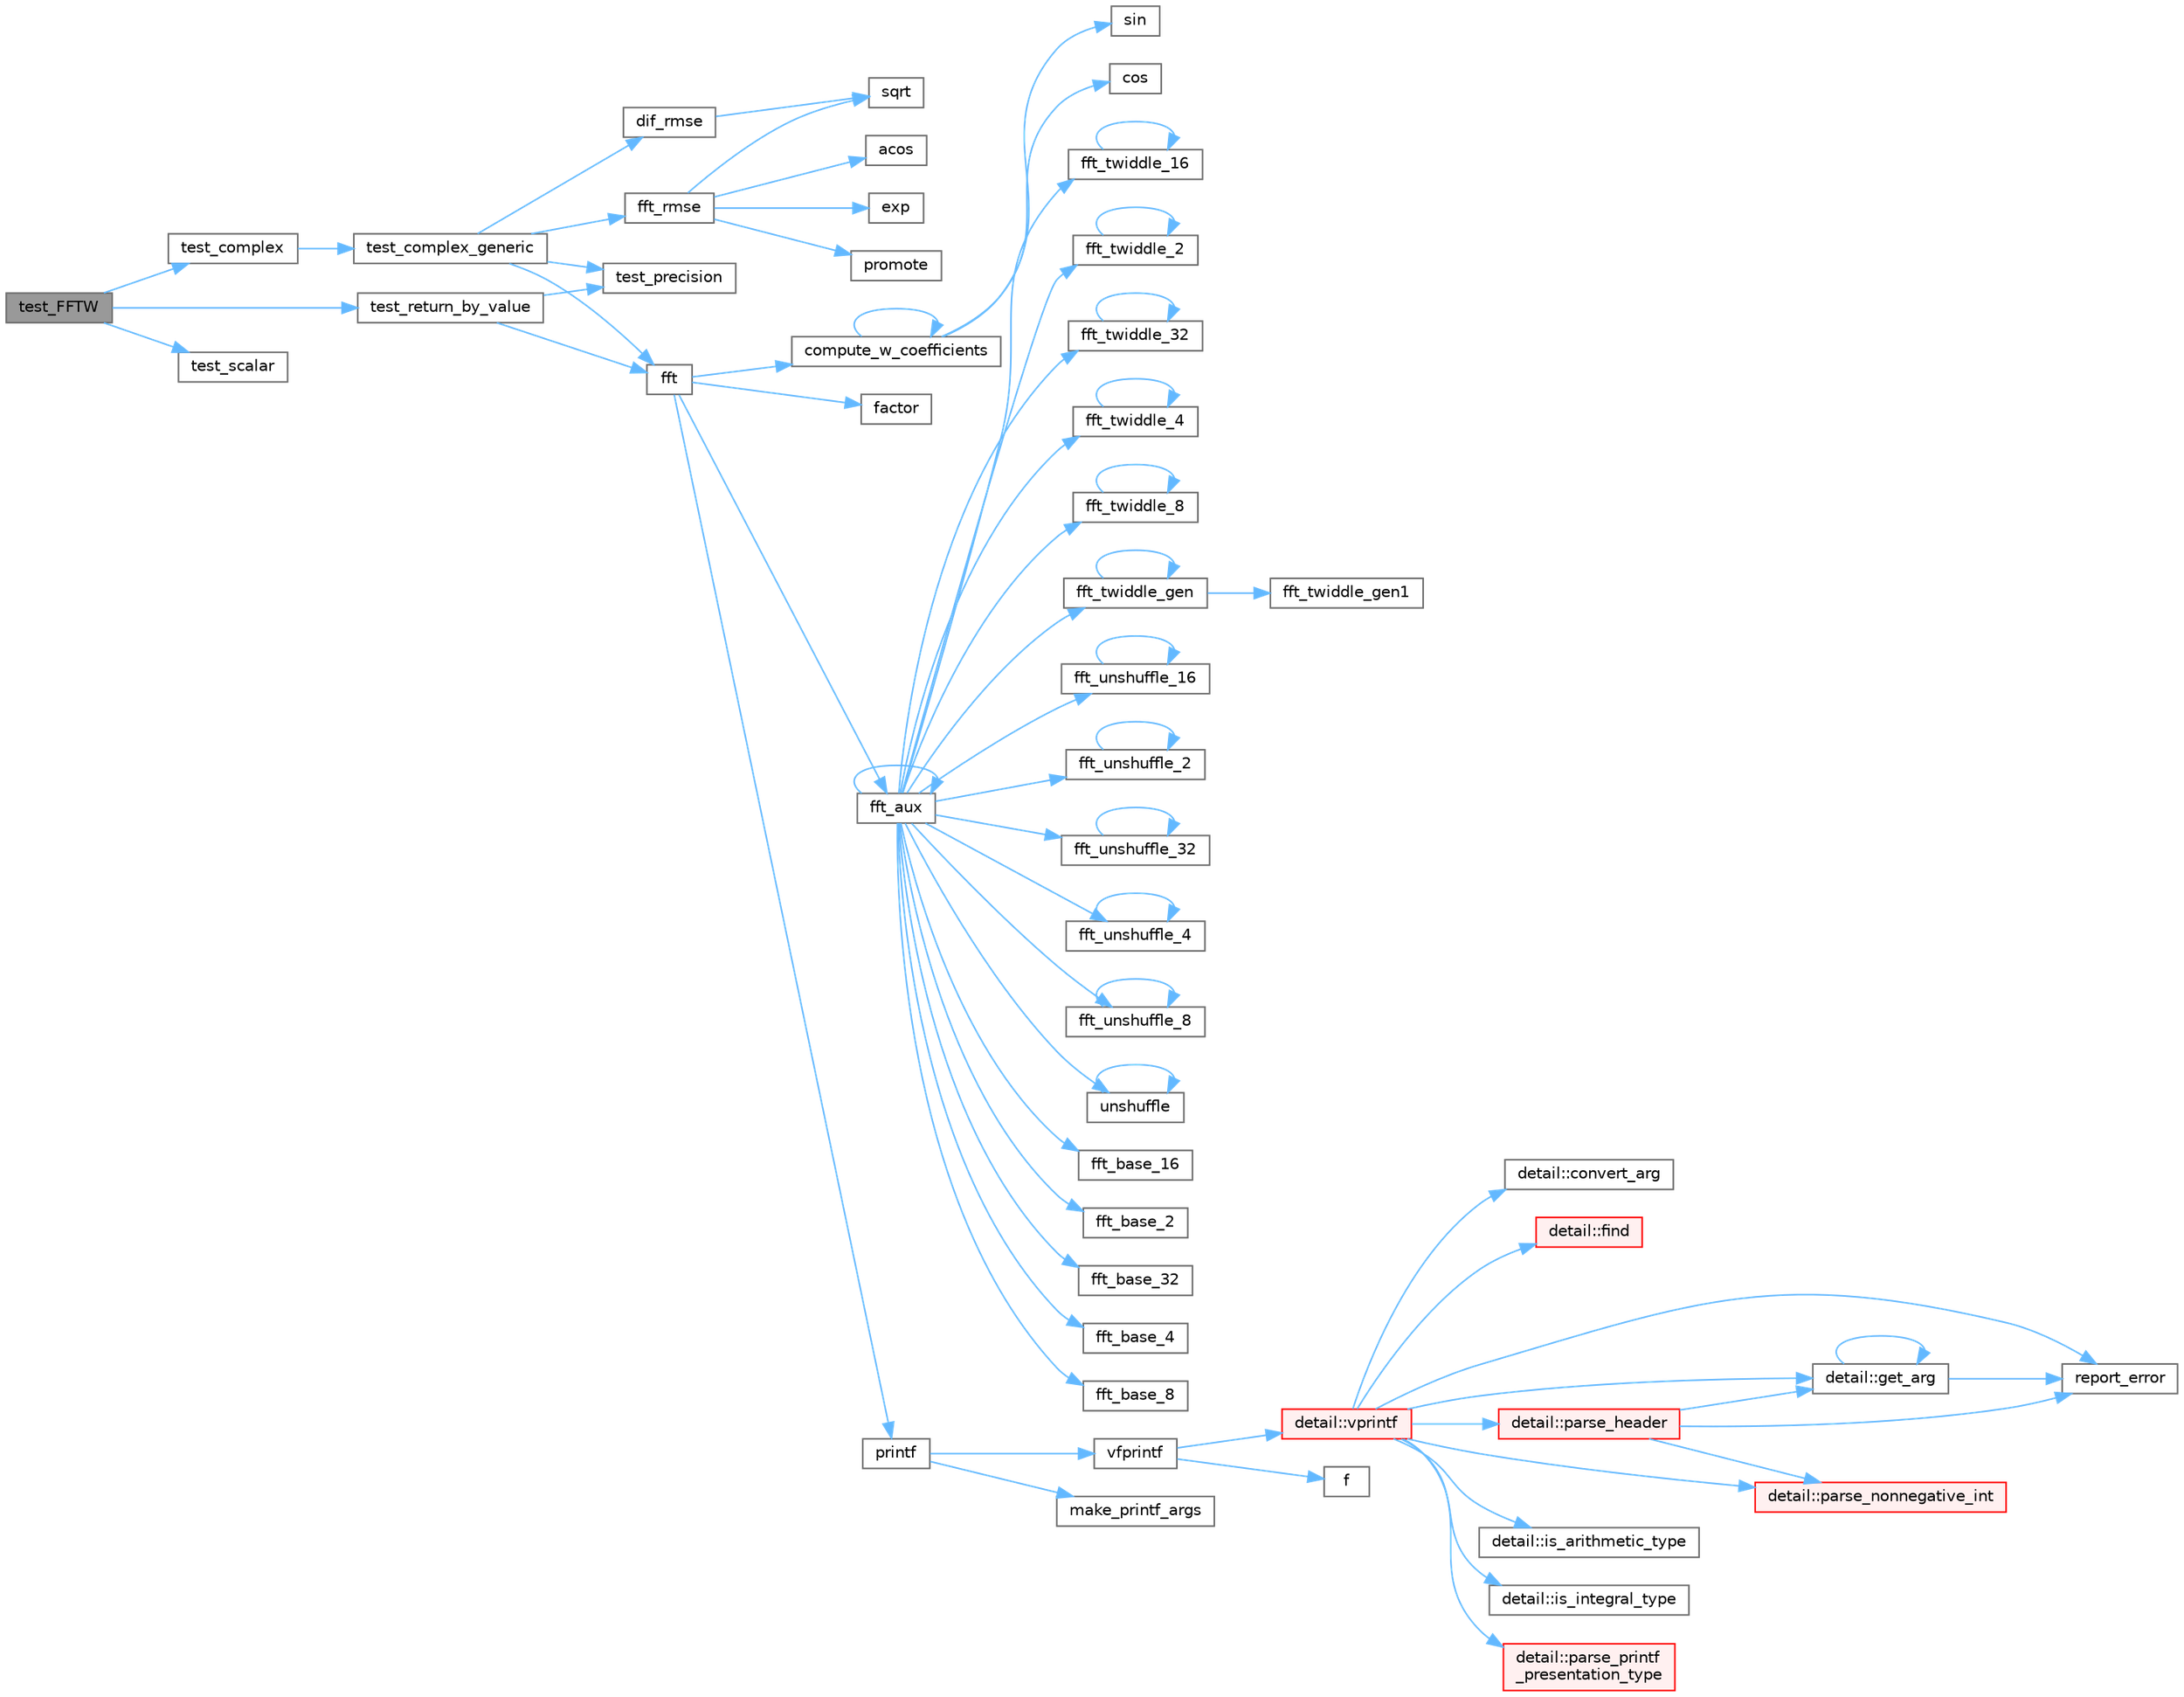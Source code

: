 digraph "test_FFTW"
{
 // LATEX_PDF_SIZE
  bgcolor="transparent";
  edge [fontname=Helvetica,fontsize=10,labelfontname=Helvetica,labelfontsize=10];
  node [fontname=Helvetica,fontsize=10,shape=box,height=0.2,width=0.4];
  rankdir="LR";
  Node1 [id="Node000001",label="test_FFTW",height=0.2,width=0.4,color="gray40", fillcolor="grey60", style="filled", fontcolor="black",tooltip=" "];
  Node1 -> Node2 [id="edge72_Node000001_Node000002",color="steelblue1",style="solid",tooltip=" "];
  Node2 [id="Node000002",label="test_complex",height=0.2,width=0.4,color="grey40", fillcolor="white", style="filled",URL="$_f_f_t_w_8cpp.html#af3da08039c80ba5f5f06ac08b6eb299f",tooltip=" "];
  Node2 -> Node3 [id="edge73_Node000002_Node000003",color="steelblue1",style="solid",tooltip=" "];
  Node3 [id="Node000003",label="test_complex_generic",height=0.2,width=0.4,color="grey40", fillcolor="white", style="filled",URL="$_f_f_t_w_8cpp.html#a07a65926cee1ca41b483b38f77d93ff5",tooltip=" "];
  Node3 -> Node4 [id="edge74_Node000003_Node000004",color="steelblue1",style="solid",tooltip=" "];
  Node4 [id="Node000004",label="dif_rmse",height=0.2,width=0.4,color="grey40", fillcolor="white", style="filled",URL="$_f_f_t_w_8cpp.html#a2c2a9b95e2b6f64c7d8bbf0ebe8ab5c5",tooltip=" "];
  Node4 -> Node5 [id="edge75_Node000004_Node000005",color="steelblue1",style="solid",tooltip=" "];
  Node5 [id="Node000005",label="sqrt",height=0.2,width=0.4,color="grey40", fillcolor="white", style="filled",URL="$_array_cwise_unary_ops_8h.html#a656b9217a2fcb6de59dc8d1eb3079cc7",tooltip=" "];
  Node3 -> Node6 [id="edge76_Node000003_Node000006",color="steelblue1",style="solid",tooltip=" "];
  Node6 [id="Node000006",label="fft",height=0.2,width=0.4,color="grey40", fillcolor="white", style="filled",URL="$fft_8c.html#a0f5165b7fa1558230a53f75809dfeb0e",tooltip=" "];
  Node6 -> Node7 [id="edge77_Node000006_Node000007",color="steelblue1",style="solid",tooltip=" "];
  Node7 [id="Node000007",label="compute_w_coefficients",height=0.2,width=0.4,color="grey40", fillcolor="white", style="filled",URL="$fft_8c.html#ac57cb5ae1855a8ec41f89c280f693332",tooltip=" "];
  Node7 -> Node7 [id="edge78_Node000007_Node000007",color="steelblue1",style="solid",tooltip=" "];
  Node7 -> Node8 [id="edge79_Node000007_Node000008",color="steelblue1",style="solid",tooltip=" "];
  Node8 [id="Node000008",label="cos",height=0.2,width=0.4,color="grey40", fillcolor="white", style="filled",URL="$_array_cwise_unary_ops_8h.html#a92b03396990b0e9eea0731aa406e31a4",tooltip=" "];
  Node7 -> Node9 [id="edge80_Node000007_Node000009",color="steelblue1",style="solid",tooltip=" "];
  Node9 [id="Node000009",label="sin",height=0.2,width=0.4,color="grey40", fillcolor="white", style="filled",URL="$_array_cwise_unary_ops_8h.html#a9cfb0ea58bd813510a9e2db18a5e49f0",tooltip=" "];
  Node6 -> Node10 [id="edge81_Node000006_Node000010",color="steelblue1",style="solid",tooltip=" "];
  Node10 [id="Node000010",label="factor",height=0.2,width=0.4,color="grey40", fillcolor="white", style="filled",URL="$fft_8c.html#a13b942e46c2348d4cfe7bced3e905d1d",tooltip=" "];
  Node6 -> Node11 [id="edge82_Node000006_Node000011",color="steelblue1",style="solid",tooltip=" "];
  Node11 [id="Node000011",label="fft_aux",height=0.2,width=0.4,color="grey40", fillcolor="white", style="filled",URL="$fft_8c.html#a9a0558fc10e82e20e553685e3c2870e1",tooltip=" "];
  Node11 -> Node11 [id="edge83_Node000011_Node000011",color="steelblue1",style="solid",tooltip=" "];
  Node11 -> Node12 [id="edge84_Node000011_Node000012",color="steelblue1",style="solid",tooltip=" "];
  Node12 [id="Node000012",label="fft_base_16",height=0.2,width=0.4,color="grey40", fillcolor="white", style="filled",URL="$fft_8c.html#aa6910cd3b2b4ec6982a09874afb0483c",tooltip=" "];
  Node11 -> Node13 [id="edge85_Node000011_Node000013",color="steelblue1",style="solid",tooltip=" "];
  Node13 [id="Node000013",label="fft_base_2",height=0.2,width=0.4,color="grey40", fillcolor="white", style="filled",URL="$fft_8c.html#a53f071185d4e04a6d4827d5dea751785",tooltip=" "];
  Node11 -> Node14 [id="edge86_Node000011_Node000014",color="steelblue1",style="solid",tooltip=" "];
  Node14 [id="Node000014",label="fft_base_32",height=0.2,width=0.4,color="grey40", fillcolor="white", style="filled",URL="$fft_8c.html#a471426c2db5a3b6ac07a136c21f534c9",tooltip=" "];
  Node11 -> Node15 [id="edge87_Node000011_Node000015",color="steelblue1",style="solid",tooltip=" "];
  Node15 [id="Node000015",label="fft_base_4",height=0.2,width=0.4,color="grey40", fillcolor="white", style="filled",URL="$fft_8c.html#a8b83f8f4a276c0437140cb8946c518d8",tooltip=" "];
  Node11 -> Node16 [id="edge88_Node000011_Node000016",color="steelblue1",style="solid",tooltip=" "];
  Node16 [id="Node000016",label="fft_base_8",height=0.2,width=0.4,color="grey40", fillcolor="white", style="filled",URL="$fft_8c.html#a4695f30685cdaaa8e5b49d1eafc5c9f0",tooltip=" "];
  Node11 -> Node17 [id="edge89_Node000011_Node000017",color="steelblue1",style="solid",tooltip=" "];
  Node17 [id="Node000017",label="fft_twiddle_16",height=0.2,width=0.4,color="grey40", fillcolor="white", style="filled",URL="$fft_8c.html#a0f87032ee4ccd14b70cc9ec53640df24",tooltip=" "];
  Node17 -> Node17 [id="edge90_Node000017_Node000017",color="steelblue1",style="solid",tooltip=" "];
  Node11 -> Node18 [id="edge91_Node000011_Node000018",color="steelblue1",style="solid",tooltip=" "];
  Node18 [id="Node000018",label="fft_twiddle_2",height=0.2,width=0.4,color="grey40", fillcolor="white", style="filled",URL="$fft_8c.html#a2644cb7a6dcb7d8cb3a2d2eec940fd12",tooltip=" "];
  Node18 -> Node18 [id="edge92_Node000018_Node000018",color="steelblue1",style="solid",tooltip=" "];
  Node11 -> Node19 [id="edge93_Node000011_Node000019",color="steelblue1",style="solid",tooltip=" "];
  Node19 [id="Node000019",label="fft_twiddle_32",height=0.2,width=0.4,color="grey40", fillcolor="white", style="filled",URL="$fft_8c.html#a46dd6bbcad765b995339c555f1e5df52",tooltip=" "];
  Node19 -> Node19 [id="edge94_Node000019_Node000019",color="steelblue1",style="solid",tooltip=" "];
  Node11 -> Node20 [id="edge95_Node000011_Node000020",color="steelblue1",style="solid",tooltip=" "];
  Node20 [id="Node000020",label="fft_twiddle_4",height=0.2,width=0.4,color="grey40", fillcolor="white", style="filled",URL="$fft_8c.html#a4d7ba896e1cb7df2144dd7a1212efb1e",tooltip=" "];
  Node20 -> Node20 [id="edge96_Node000020_Node000020",color="steelblue1",style="solid",tooltip=" "];
  Node11 -> Node21 [id="edge97_Node000011_Node000021",color="steelblue1",style="solid",tooltip=" "];
  Node21 [id="Node000021",label="fft_twiddle_8",height=0.2,width=0.4,color="grey40", fillcolor="white", style="filled",URL="$fft_8c.html#afdc21a3abd5f7586e3f16156d2f00828",tooltip=" "];
  Node21 -> Node21 [id="edge98_Node000021_Node000021",color="steelblue1",style="solid",tooltip=" "];
  Node11 -> Node22 [id="edge99_Node000011_Node000022",color="steelblue1",style="solid",tooltip=" "];
  Node22 [id="Node000022",label="fft_twiddle_gen",height=0.2,width=0.4,color="grey40", fillcolor="white", style="filled",URL="$fft_8c.html#afefcf2b06603893f5c4ff12120eb196c",tooltip=" "];
  Node22 -> Node22 [id="edge100_Node000022_Node000022",color="steelblue1",style="solid",tooltip=" "];
  Node22 -> Node23 [id="edge101_Node000022_Node000023",color="steelblue1",style="solid",tooltip=" "];
  Node23 [id="Node000023",label="fft_twiddle_gen1",height=0.2,width=0.4,color="grey40", fillcolor="white", style="filled",URL="$fft_8c.html#a07fff7c873ff37e6a5e8af78f06893d4",tooltip=" "];
  Node11 -> Node24 [id="edge102_Node000011_Node000024",color="steelblue1",style="solid",tooltip=" "];
  Node24 [id="Node000024",label="fft_unshuffle_16",height=0.2,width=0.4,color="grey40", fillcolor="white", style="filled",URL="$fft_8c.html#abc1b00ecbdbde947e57eef2cef991665",tooltip=" "];
  Node24 -> Node24 [id="edge103_Node000024_Node000024",color="steelblue1",style="solid",tooltip=" "];
  Node11 -> Node25 [id="edge104_Node000011_Node000025",color="steelblue1",style="solid",tooltip=" "];
  Node25 [id="Node000025",label="fft_unshuffle_2",height=0.2,width=0.4,color="grey40", fillcolor="white", style="filled",URL="$fft_8c.html#a7d6a3a5142b45a43181264d7099c43f8",tooltip=" "];
  Node25 -> Node25 [id="edge105_Node000025_Node000025",color="steelblue1",style="solid",tooltip=" "];
  Node11 -> Node26 [id="edge106_Node000011_Node000026",color="steelblue1",style="solid",tooltip=" "];
  Node26 [id="Node000026",label="fft_unshuffle_32",height=0.2,width=0.4,color="grey40", fillcolor="white", style="filled",URL="$fft_8c.html#a7a1bc321c290a9ba51df47ea9d198e58",tooltip=" "];
  Node26 -> Node26 [id="edge107_Node000026_Node000026",color="steelblue1",style="solid",tooltip=" "];
  Node11 -> Node27 [id="edge108_Node000011_Node000027",color="steelblue1",style="solid",tooltip=" "];
  Node27 [id="Node000027",label="fft_unshuffle_4",height=0.2,width=0.4,color="grey40", fillcolor="white", style="filled",URL="$fft_8c.html#a7f784d13d950d7f35dfc390256354ec7",tooltip=" "];
  Node27 -> Node27 [id="edge109_Node000027_Node000027",color="steelblue1",style="solid",tooltip=" "];
  Node11 -> Node28 [id="edge110_Node000011_Node000028",color="steelblue1",style="solid",tooltip=" "];
  Node28 [id="Node000028",label="fft_unshuffle_8",height=0.2,width=0.4,color="grey40", fillcolor="white", style="filled",URL="$fft_8c.html#ac48af76d146978da9cd4fe6b30da350b",tooltip=" "];
  Node28 -> Node28 [id="edge111_Node000028_Node000028",color="steelblue1",style="solid",tooltip=" "];
  Node11 -> Node29 [id="edge112_Node000011_Node000029",color="steelblue1",style="solid",tooltip=" "];
  Node29 [id="Node000029",label="unshuffle",height=0.2,width=0.4,color="grey40", fillcolor="white", style="filled",URL="$fft_8c.html#ad31a7282a2f474de44413e0d7163c468",tooltip=" "];
  Node29 -> Node29 [id="edge113_Node000029_Node000029",color="steelblue1",style="solid",tooltip=" "];
  Node6 -> Node30 [id="edge114_Node000006_Node000030",color="steelblue1",style="solid",tooltip=" "];
  Node30 [id="Node000030",label="printf",height=0.2,width=0.4,color="grey40", fillcolor="white", style="filled",URL="$printf_8h.html#aee3ed3a831f25f07e7be3919fff2203a",tooltip=" "];
  Node30 -> Node31 [id="edge115_Node000030_Node000031",color="steelblue1",style="solid",tooltip=" "];
  Node31 [id="Node000031",label="make_printf_args",height=0.2,width=0.4,color="grey40", fillcolor="white", style="filled",URL="$printf_8h.html#a27dcc0efcda04388971dbea3c875f122",tooltip=" "];
  Node30 -> Node32 [id="edge116_Node000030_Node000032",color="steelblue1",style="solid",tooltip=" "];
  Node32 [id="Node000032",label="vfprintf",height=0.2,width=0.4,color="grey40", fillcolor="white", style="filled",URL="$printf_8h.html#abb30aad964fc771fb52cf3ad88649df2",tooltip=" "];
  Node32 -> Node33 [id="edge117_Node000032_Node000033",color="steelblue1",style="solid",tooltip=" "];
  Node33 [id="Node000033",label="f",height=0.2,width=0.4,color="grey40", fillcolor="white", style="filled",URL="$cxx11__tensor__map_8cpp.html#a7f507fea02198f6cb81c86640c7b1a4e",tooltip=" "];
  Node32 -> Node34 [id="edge118_Node000032_Node000034",color="steelblue1",style="solid",tooltip=" "];
  Node34 [id="Node000034",label="detail::vprintf",height=0.2,width=0.4,color="red", fillcolor="#FFF0F0", style="filled",URL="$namespacedetail.html#a1c8c2218e4c822aa8f743fb9c573717f",tooltip=" "];
  Node34 -> Node35 [id="edge119_Node000034_Node000035",color="steelblue1",style="solid",tooltip=" "];
  Node35 [id="Node000035",label="detail::convert_arg",height=0.2,width=0.4,color="grey40", fillcolor="white", style="filled",URL="$namespacedetail.html#a03c11572c9a664266d6925f327dec7f3",tooltip=" "];
  Node34 -> Node36 [id="edge120_Node000034_Node000036",color="steelblue1",style="solid",tooltip=" "];
  Node36 [id="Node000036",label="detail::find",height=0.2,width=0.4,color="red", fillcolor="#FFF0F0", style="filled",URL="$namespacedetail.html#a6b71952fab3dc32f3edb2c3e9811d8d9",tooltip=" "];
  Node34 -> Node38 [id="edge121_Node000034_Node000038",color="steelblue1",style="solid",tooltip=" "];
  Node38 [id="Node000038",label="detail::get_arg",height=0.2,width=0.4,color="grey40", fillcolor="white", style="filled",URL="$namespacedetail.html#a342ef250e45bd09b2ef666b6fae1c355",tooltip=" "];
  Node38 -> Node38 [id="edge122_Node000038_Node000038",color="steelblue1",style="solid",tooltip=" "];
  Node38 -> Node39 [id="edge123_Node000038_Node000039",color="steelblue1",style="solid",tooltip=" "];
  Node39 [id="Node000039",label="report_error",height=0.2,width=0.4,color="grey40", fillcolor="white", style="filled",URL="$format-inl_8h.html#a5555893692b00b61b3886349332fd01f",tooltip=" "];
  Node34 -> Node40 [id="edge124_Node000034_Node000040",color="steelblue1",style="solid",tooltip=" "];
  Node40 [id="Node000040",label="detail::is_arithmetic_type",height=0.2,width=0.4,color="grey40", fillcolor="white", style="filled",URL="$namespacedetail.html#a802c50a56a3495fdab6020b375ba1389",tooltip=" "];
  Node34 -> Node41 [id="edge125_Node000034_Node000041",color="steelblue1",style="solid",tooltip=" "];
  Node41 [id="Node000041",label="detail::is_integral_type",height=0.2,width=0.4,color="grey40", fillcolor="white", style="filled",URL="$namespacedetail.html#a2a60f8d1bee41b803f43fc42b707b5d1",tooltip=" "];
  Node34 -> Node42 [id="edge126_Node000034_Node000042",color="steelblue1",style="solid",tooltip=" "];
  Node42 [id="Node000042",label="detail::parse_header",height=0.2,width=0.4,color="red", fillcolor="#FFF0F0", style="filled",URL="$namespacedetail.html#afc9d93e58b8edb8077f8bc8eee7f4035",tooltip=" "];
  Node42 -> Node38 [id="edge127_Node000042_Node000038",color="steelblue1",style="solid",tooltip=" "];
  Node42 -> Node51 [id="edge128_Node000042_Node000051",color="steelblue1",style="solid",tooltip=" "];
  Node51 [id="Node000051",label="detail::parse_nonnegative_int",height=0.2,width=0.4,color="red", fillcolor="#FFF0F0", style="filled",URL="$namespacedetail.html#a338caba782225e115a9902d4d0835f5f",tooltip=" "];
  Node42 -> Node39 [id="edge129_Node000042_Node000039",color="steelblue1",style="solid",tooltip=" "];
  Node34 -> Node51 [id="edge130_Node000034_Node000051",color="steelblue1",style="solid",tooltip=" "];
  Node34 -> Node54 [id="edge131_Node000034_Node000054",color="steelblue1",style="solid",tooltip=" "];
  Node54 [id="Node000054",label="detail::parse_printf\l_presentation_type",height=0.2,width=0.4,color="red", fillcolor="#FFF0F0", style="filled",URL="$namespacedetail.html#aa2cb095169b23e3a66260ad7078f44cc",tooltip=" "];
  Node34 -> Node39 [id="edge132_Node000034_Node000039",color="steelblue1",style="solid",tooltip=" "];
  Node3 -> Node61 [id="edge133_Node000003_Node000061",color="steelblue1",style="solid",tooltip=" "];
  Node61 [id="Node000061",label="fft_rmse",height=0.2,width=0.4,color="grey40", fillcolor="white", style="filled",URL="$_f_f_t_w_8cpp.html#a50fc74eb7e6fc76c36a3e947bd05fd0d",tooltip=" "];
  Node61 -> Node62 [id="edge134_Node000061_Node000062",color="steelblue1",style="solid",tooltip=" "];
  Node62 [id="Node000062",label="acos",height=0.2,width=0.4,color="grey40", fillcolor="white", style="filled",URL="$_array_cwise_unary_ops_8h.html#a4ae93c48c742ccd51e0ec59fa85b49bd",tooltip=" "];
  Node61 -> Node63 [id="edge135_Node000061_Node000063",color="steelblue1",style="solid",tooltip=" "];
  Node63 [id="Node000063",label="exp",height=0.2,width=0.4,color="grey40", fillcolor="white", style="filled",URL="$_array_cwise_unary_ops_8h.html#a2500b5d4f377a445cb98d3f1facfa1cf",tooltip=" "];
  Node61 -> Node64 [id="edge136_Node000061_Node000064",color="steelblue1",style="solid",tooltip=" "];
  Node64 [id="Node000064",label="promote",height=0.2,width=0.4,color="grey40", fillcolor="white", style="filled",URL="$_f_f_t_w_8cpp.html#a2730b8258a1212eb9347bc3a34e90e3d",tooltip=" "];
  Node61 -> Node5 [id="edge137_Node000061_Node000005",color="steelblue1",style="solid",tooltip=" "];
  Node3 -> Node65 [id="edge138_Node000003_Node000065",color="steelblue1",style="solid",tooltip=" "];
  Node65 [id="Node000065",label="test_precision",height=0.2,width=0.4,color="grey40", fillcolor="white", style="filled",URL="$spbenchsolver_8h.html#ac873ccd2d8b50aa74f31783a38ba5d99",tooltip=" "];
  Node1 -> Node66 [id="edge139_Node000001_Node000066",color="steelblue1",style="solid",tooltip=" "];
  Node66 [id="Node000066",label="test_return_by_value",height=0.2,width=0.4,color="grey40", fillcolor="white", style="filled",URL="$_f_f_t_w_8cpp.html#a76c6d3b33bc617e0346ecfc7ad46ea75",tooltip=" "];
  Node66 -> Node6 [id="edge140_Node000066_Node000006",color="steelblue1",style="solid",tooltip=" "];
  Node66 -> Node65 [id="edge141_Node000066_Node000065",color="steelblue1",style="solid",tooltip=" "];
  Node1 -> Node67 [id="edge142_Node000001_Node000067",color="steelblue1",style="solid",tooltip=" "];
  Node67 [id="Node000067",label="test_scalar",height=0.2,width=0.4,color="grey40", fillcolor="white", style="filled",URL="$cxx11__tensor__contraction_8cpp.html#a92579872b75a68b6e771dc6d0e4f4f4c",tooltip=" "];
}
